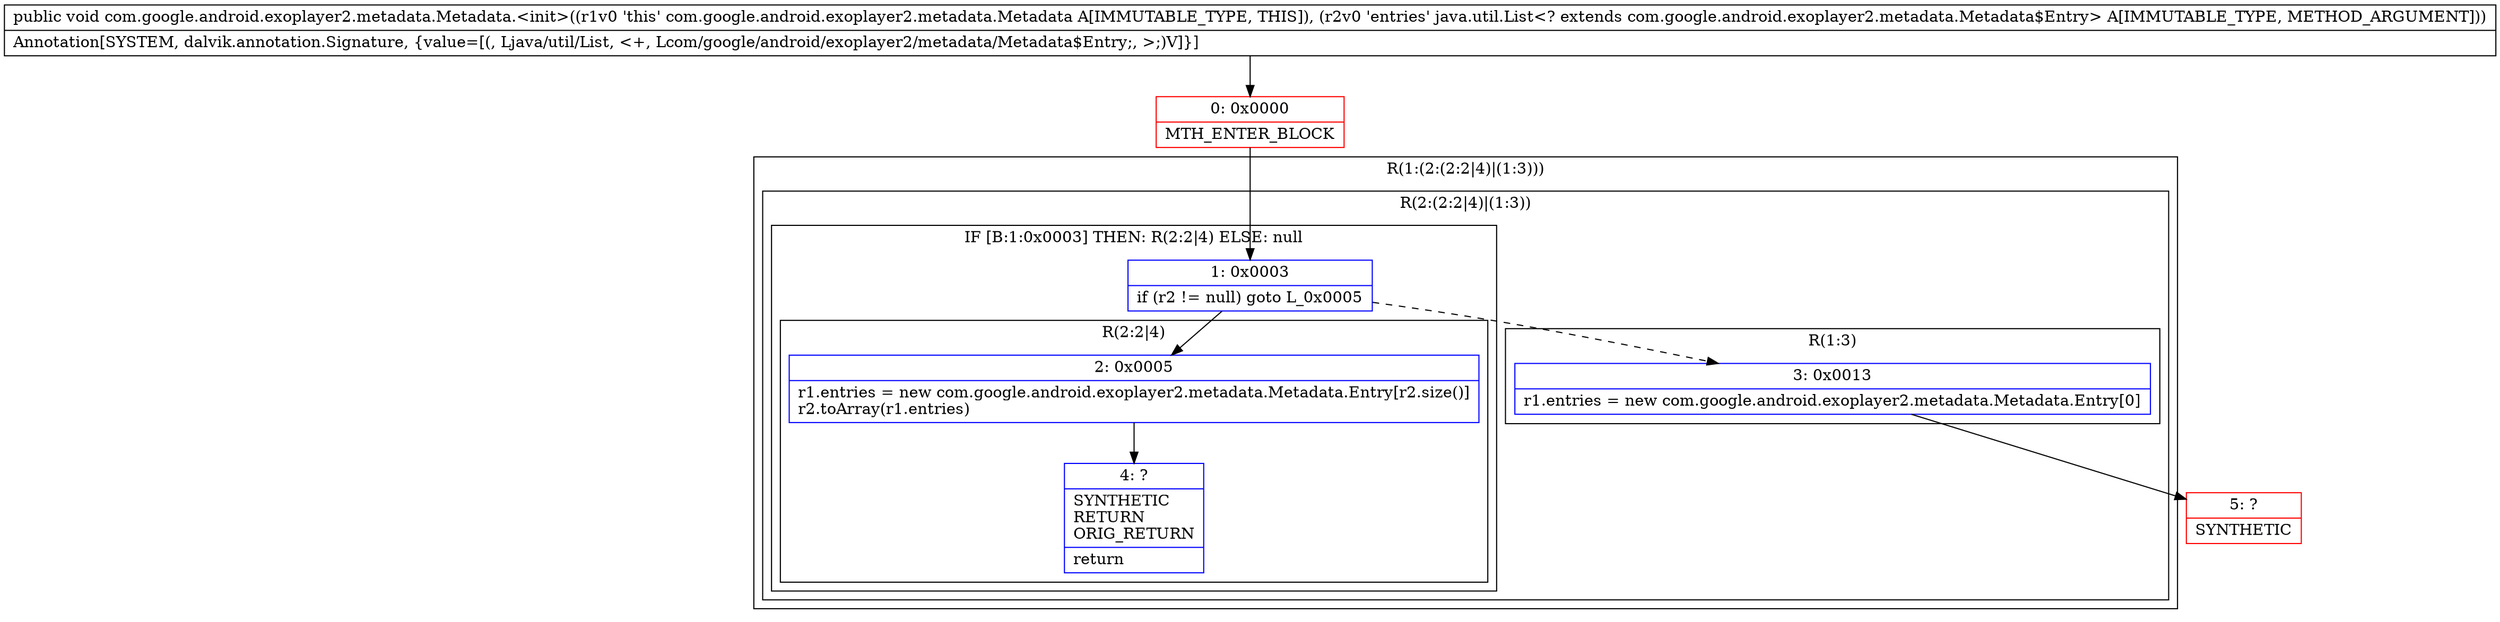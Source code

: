 digraph "CFG forcom.google.android.exoplayer2.metadata.Metadata.\<init\>(Ljava\/util\/List;)V" {
subgraph cluster_Region_1024904262 {
label = "R(1:(2:(2:2|4)|(1:3)))";
node [shape=record,color=blue];
subgraph cluster_Region_40748281 {
label = "R(2:(2:2|4)|(1:3))";
node [shape=record,color=blue];
subgraph cluster_IfRegion_195354916 {
label = "IF [B:1:0x0003] THEN: R(2:2|4) ELSE: null";
node [shape=record,color=blue];
Node_1 [shape=record,label="{1\:\ 0x0003|if (r2 != null) goto L_0x0005\l}"];
subgraph cluster_Region_2002145284 {
label = "R(2:2|4)";
node [shape=record,color=blue];
Node_2 [shape=record,label="{2\:\ 0x0005|r1.entries = new com.google.android.exoplayer2.metadata.Metadata.Entry[r2.size()]\lr2.toArray(r1.entries)\l}"];
Node_4 [shape=record,label="{4\:\ ?|SYNTHETIC\lRETURN\lORIG_RETURN\l|return\l}"];
}
}
subgraph cluster_Region_2091501140 {
label = "R(1:3)";
node [shape=record,color=blue];
Node_3 [shape=record,label="{3\:\ 0x0013|r1.entries = new com.google.android.exoplayer2.metadata.Metadata.Entry[0]\l}"];
}
}
}
Node_0 [shape=record,color=red,label="{0\:\ 0x0000|MTH_ENTER_BLOCK\l}"];
Node_5 [shape=record,color=red,label="{5\:\ ?|SYNTHETIC\l}"];
MethodNode[shape=record,label="{public void com.google.android.exoplayer2.metadata.Metadata.\<init\>((r1v0 'this' com.google.android.exoplayer2.metadata.Metadata A[IMMUTABLE_TYPE, THIS]), (r2v0 'entries' java.util.List\<? extends com.google.android.exoplayer2.metadata.Metadata$Entry\> A[IMMUTABLE_TYPE, METHOD_ARGUMENT]))  | Annotation[SYSTEM, dalvik.annotation.Signature, \{value=[(, Ljava\/util\/List, \<+, Lcom\/google\/android\/exoplayer2\/metadata\/Metadata$Entry;, \>;)V]\}]\l}"];
MethodNode -> Node_0;
Node_1 -> Node_2;
Node_1 -> Node_3[style=dashed];
Node_2 -> Node_4;
Node_3 -> Node_5;
Node_0 -> Node_1;
}

